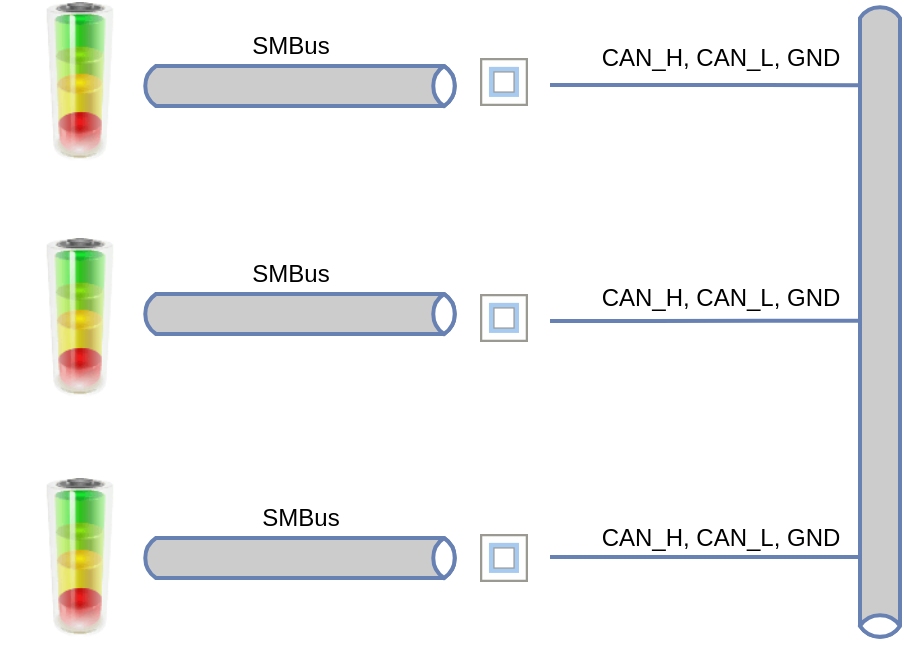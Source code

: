 <mxfile version="13.4.6" type="github">
  <diagram id="3He4Hd02jmimO1BY7AzF" name="Page-1">
    <mxGraphModel dx="782" dy="698" grid="1" gridSize="10" guides="1" tooltips="1" connect="1" arrows="1" fold="1" page="1" pageScale="1" pageWidth="850" pageHeight="1100" math="0" shadow="0">
      <root>
        <mxCell id="0" />
        <mxCell id="1" parent="0" />
        <mxCell id="7oue5vu6Khn2l55E_7nm-1" value="" style="verticalLabelPosition=bottom;aspect=fixed;html=1;verticalAlign=top;strokeColor=none;align=center;outlineConnect=0;shape=mxgraph.citrix.role_load_testing_controller;" vertex="1" parent="1">
          <mxGeometry x="270" y="110" width="24" height="24" as="geometry" />
        </mxCell>
        <mxCell id="7oue5vu6Khn2l55E_7nm-2" value="" style="image;html=1;image=img/lib/clip_art/general/Battery_allstates_128x128.png" vertex="1" parent="1">
          <mxGeometry x="30" y="82" width="80" height="80" as="geometry" />
        </mxCell>
        <mxCell id="7oue5vu6Khn2l55E_7nm-3" value="" style="image;html=1;image=img/lib/clip_art/general/Battery_allstates_128x128.png" vertex="1" parent="1">
          <mxGeometry x="30" y="200" width="80" height="80" as="geometry" />
        </mxCell>
        <mxCell id="7oue5vu6Khn2l55E_7nm-4" value="" style="image;html=1;image=img/lib/clip_art/general/Battery_allstates_128x128.png" vertex="1" parent="1">
          <mxGeometry x="30" y="320" width="80" height="80" as="geometry" />
        </mxCell>
        <mxCell id="7oue5vu6Khn2l55E_7nm-5" value="" style="verticalLabelPosition=bottom;aspect=fixed;html=1;verticalAlign=top;strokeColor=none;align=center;outlineConnect=0;shape=mxgraph.citrix.role_load_testing_controller;" vertex="1" parent="1">
          <mxGeometry x="270" y="228" width="24" height="24" as="geometry" />
        </mxCell>
        <mxCell id="7oue5vu6Khn2l55E_7nm-6" value="" style="verticalLabelPosition=bottom;aspect=fixed;html=1;verticalAlign=top;strokeColor=none;align=center;outlineConnect=0;shape=mxgraph.citrix.role_load_testing_controller;" vertex="1" parent="1">
          <mxGeometry x="270" y="348" width="24" height="24" as="geometry" />
        </mxCell>
        <mxCell id="7oue5vu6Khn2l55E_7nm-7" value="" style="html=1;outlineConnect=0;fillColor=#CCCCCC;strokeColor=#6881B3;gradientColor=none;gradientDirection=north;strokeWidth=2;shape=mxgraph.networks.bus;gradientColor=none;gradientDirection=north;fontColor=#ffffff;perimeter=backbonePerimeter;backboneSize=20;" vertex="1" parent="1">
          <mxGeometry x="100" y="114" width="160" height="20" as="geometry" />
        </mxCell>
        <mxCell id="7oue5vu6Khn2l55E_7nm-8" value="" style="html=1;outlineConnect=0;fillColor=#CCCCCC;strokeColor=#6881B3;gradientColor=none;gradientDirection=north;strokeWidth=2;shape=mxgraph.networks.bus;gradientColor=none;gradientDirection=north;fontColor=#ffffff;perimeter=backbonePerimeter;backboneSize=20;" vertex="1" parent="1">
          <mxGeometry x="100" y="350" width="160" height="20" as="geometry" />
        </mxCell>
        <mxCell id="7oue5vu6Khn2l55E_7nm-9" value="" style="html=1;outlineConnect=0;fillColor=#CCCCCC;strokeColor=#6881B3;gradientColor=none;gradientDirection=north;strokeWidth=2;shape=mxgraph.networks.bus;gradientColor=none;gradientDirection=north;fontColor=#ffffff;perimeter=backbonePerimeter;backboneSize=20;" vertex="1" parent="1">
          <mxGeometry x="100" y="228" width="160" height="20" as="geometry" />
        </mxCell>
        <mxCell id="7oue5vu6Khn2l55E_7nm-22" value="" style="html=1;fillColor=#CCCCCC;strokeColor=#6881B3;gradientColor=none;gradientDirection=north;strokeWidth=2;shape=mxgraph.networks.bus;gradientColor=none;gradientDirection=north;fontColor=#ffffff;perimeter=backbonePerimeter;backboneSize=20;rotation=90;" vertex="1" parent="1">
          <mxGeometry x="310" y="232" width="320" height="20" as="geometry" />
        </mxCell>
        <mxCell id="7oue5vu6Khn2l55E_7nm-49" value="" style="strokeColor=#6881B3;edgeStyle=none;rounded=0;endArrow=none;html=1;strokeWidth=2;exitX=0.13;exitY=1;exitDx=0;exitDy=0;exitPerimeter=0;" edge="1" parent="1" source="7oue5vu6Khn2l55E_7nm-22">
          <mxGeometry relative="1" as="geometry">
            <mxPoint x="395" y="123.5" as="sourcePoint" />
            <mxPoint x="305" y="123.5" as="targetPoint" />
            <Array as="points">
              <mxPoint x="355" y="123.5" />
            </Array>
          </mxGeometry>
        </mxCell>
        <mxCell id="7oue5vu6Khn2l55E_7nm-54" value="" style="strokeColor=#6881B3;edgeStyle=none;rounded=0;endArrow=none;html=1;strokeWidth=2;exitX=0.498;exitY=1;exitDx=0;exitDy=0;exitPerimeter=0;" edge="1" parent="1" source="7oue5vu6Khn2l55E_7nm-22">
          <mxGeometry relative="1" as="geometry">
            <mxPoint x="395" y="241.5" as="sourcePoint" />
            <mxPoint x="305" y="241.5" as="targetPoint" />
            <Array as="points">
              <mxPoint x="355" y="241.5" />
            </Array>
          </mxGeometry>
        </mxCell>
        <mxCell id="7oue5vu6Khn2l55E_7nm-55" value="" style="strokeColor=#6881B3;edgeStyle=none;rounded=0;endArrow=none;html=1;strokeWidth=2;exitX=0.867;exitY=1;exitDx=0;exitDy=0;exitPerimeter=0;" edge="1" parent="1" source="7oue5vu6Khn2l55E_7nm-22">
          <mxGeometry relative="1" as="geometry">
            <mxPoint x="395" y="359.5" as="sourcePoint" />
            <mxPoint x="305" y="359.5" as="targetPoint" />
            <Array as="points">
              <mxPoint x="355" y="359.5" />
            </Array>
          </mxGeometry>
        </mxCell>
        <mxCell id="2" value="SMBus&lt;br&gt;" style="text;html=1;align=center;verticalAlign=middle;resizable=0;points=[];autosize=1;" vertex="1" parent="1">
          <mxGeometry x="150" y="208" width="50" height="20" as="geometry" />
        </mxCell>
        <mxCell id="7oue5vu6Khn2l55E_7nm-59" value="SMBus&lt;br&gt;" style="text;html=1;align=center;verticalAlign=middle;resizable=0;points=[];autosize=1;" vertex="1" parent="1">
          <mxGeometry x="150" y="94" width="50" height="20" as="geometry" />
        </mxCell>
        <mxCell id="7oue5vu6Khn2l55E_7nm-60" value="SMBus&lt;br&gt;" style="text;html=1;align=center;verticalAlign=middle;resizable=0;points=[];autosize=1;" vertex="1" parent="1">
          <mxGeometry x="155" y="330" width="50" height="20" as="geometry" />
        </mxCell>
        <mxCell id="7oue5vu6Khn2l55E_7nm-61" value="CAN_H, CAN_L, GND&lt;br&gt;" style="text;html=1;align=center;verticalAlign=middle;resizable=0;points=[];autosize=1;" vertex="1" parent="1">
          <mxGeometry x="320" y="100" width="140" height="20" as="geometry" />
        </mxCell>
        <mxCell id="7oue5vu6Khn2l55E_7nm-62" value="CAN_H, CAN_L, GND&lt;br&gt;" style="text;html=1;align=center;verticalAlign=middle;resizable=0;points=[];autosize=1;" vertex="1" parent="1">
          <mxGeometry x="320" y="220" width="140" height="20" as="geometry" />
        </mxCell>
        <mxCell id="7oue5vu6Khn2l55E_7nm-63" value="CAN_H, CAN_L, GND&lt;br&gt;" style="text;html=1;align=center;verticalAlign=middle;resizable=0;points=[];autosize=1;" vertex="1" parent="1">
          <mxGeometry x="320" y="340" width="140" height="20" as="geometry" />
        </mxCell>
      </root>
    </mxGraphModel>
  </diagram>
</mxfile>
